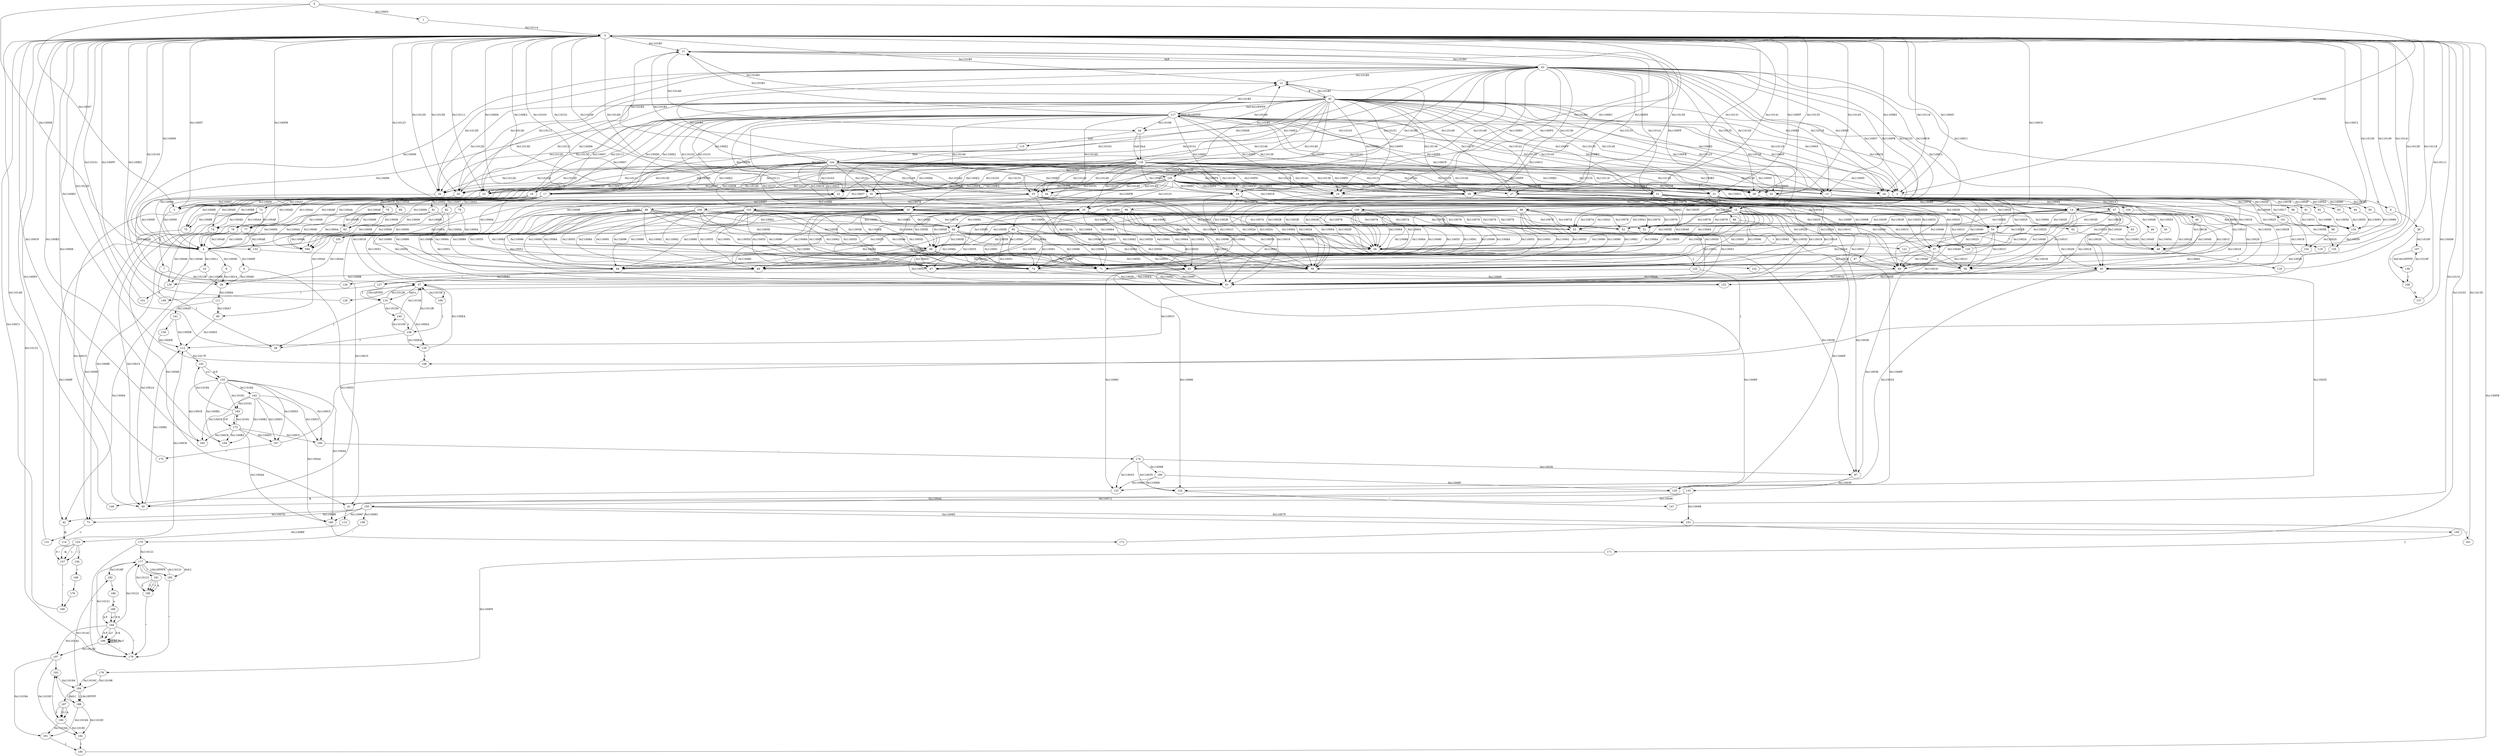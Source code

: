 digraph fa {
  state0 [label="0"];
  state0 -> state1 [label="0x110003"];
  state1 [label="1"];
  state1 -> state5 [label="0x110114"];
  state5 [label="5"];
  state5 -> state2 [label="0x110005"];
  state2 [label="2"];
  state2 -> state6 [label="%"];
  state6 [label="6"];
  state6 -> state36 [label="{"];
  state36 [label="36"];
  state36 -> state108 [label="}"];
  state108 [label="108"];
  state108 -> state137 [label="%"];
  state137 [label="137"];
  state137 -> state5 [label="0x110111"];
  state36 -> state107 [label="0x11010F"];
  state107 [label="107"];
  state107 -> state136 [label="0x0-0x10FFFF"];
  state136 [label="136"];
  state136 -> state108 [label="}"];
  state136 -> state107 [label="0x11010F"];
  state5 -> state3 [label="0x110007"];
  state3 [label="3"];
  state3 -> state7 [label="{"];
  state7 [label="7"];
  state7 -> state38 [label="}"];
  state38 [label="38"];
  state38 -> state5 [label="0x11012D"];
  state7 -> state37 [label="0x11012B"];
  state37 [label="37"];
  state37 -> state110 [label="0x0-z"];
  state110 [label="110"];
  state110 -> state38 [label="}"];
  state110 -> state139 [label="0x1100EA"];
  state139 [label="139"];
  state139 -> state148 [label="}"];
  state148 [label="148"];
  state148 -> state5 [label="0x1100EC"];
  state139 -> state37 [label="0x1100EA"];
  state110 -> state37 [label="0x11012B"];
  state110 -> state140 [label="0x110156"];
  state140 [label="140"];
  state140 -> state138 [label="}"];
  state138 [label="138"];
  state138 -> state38 [label="}"];
  state138 -> state139 [label="0x1100EA"];
  state138 -> state37 [label="0x11012B"];
  state138 -> state140 [label="0x110156"];
  state140 -> state37 [label="0x110156"];
  state37 -> state109 [label="{"];
  state109 [label="109"];
  state109 -> state138 [label="}"];
  state109 -> state37 [label="0x110156"];
  state37 -> state110 [label="{"];
  state37 -> state110 [label="|-0x10FFFF"];
  state5 -> state4 [label="0x110009"];
  state4 [label="4"];
  state4 -> state8 [label="0x11000D"];
  state8 [label="8"];
  state8 -> state39 [label="0x110014"];
  state39 [label="39"];
  state39 -> state111 [label="0x11009A"];
  state111 [label="111"];
  state111 -> state141 [label="0x1100A3"];
  state141 [label="141"];
  state141 -> state154 [label="_"];
  state154 [label="154"];
  state154 -> state112 [label="0x1100DE"];
  state112 [label="112"];
  state112 -> state142 [label="0x11017F"];
  state142 [label="142"];
  state142 -> state155 [label="A-Z"];
  state155 [label="155"];
  state155 -> state160 [label="0x1100A4"];
  state160 [label="160"];
  state160 -> state172 [label="."];
  state172 [label="172"];
  state172 -> state5 [label="0x110103"];
  state155 -> state164 [label="0x1100B2"];
  state164 [label="164"];
  state164 -> state5 [label="0x1100B3"];
  state155 -> state165 [label="0x1100C8"];
  state165 [label="165"];
  state165 -> state5 [label="0x1100C9"];
  state155 -> state166 [label="0x1100CC"];
  state166 [label="166"];
  state166 -> state174 [label=":"];
  state174 [label="174"];
  state174 -> state123 [label="0x110033"];
  state123 [label="123"];
  state123 -> state146 [label="&"];
  state146 [label="146"];
  state146 -> state5 [label="0x1100F0"];
  state174 -> state124 [label="0x110035"];
  state124 [label="124"];
  state124 -> state147 [label="!"];
  state147 [label="147"];
  state147 -> state5 [label="0x110131"];
  state174 -> state87 [label="0x110036"];
  state87 [label="87"];
  state87 -> state133 [label="0x110039"];
  state133 [label="133"];
  state133 -> state40 [label="0x110044"];
  state40 [label="40"];
  state40 -> state112 [label="0x1100B2"];
  state133 -> state41 [label="0x110046"];
  state41 [label="41"];
  state41 -> state113 [label="'"];
  state113 [label="113"];
  state113 -> state143 [label="0x1100BF"];
  state143 [label="143"];
  state143 -> state157 [label=" -&"];
  state157 [label="157"];
  state157 -> state169 [label="'"];
  state169 [label="169"];
  state169 -> state5 [label="0x1100C1"];
  state143 -> state157 [label="(-."];
  state143 -> state156 [label="/"];
  state156 [label="156"];
  state156 -> state168 [label="/"];
  state168 [label="168"];
  state168 -> state176 [label="'"];
  state176 [label="176"];
  state176 -> state169 [label="'"];
  state143 -> state157 [label="/"];
  state143 -> state157 [label="0-~"];
  state133 -> state153 [label="0x110048"];
  state153 [label="153"];
  state153 -> state161 [label="("];
  state161 [label="161"];
  state161 -> state5 [label="0x110135"];
  state174 -> state180 [label="0x110068"];
  state180 [label="180"];
  state180 -> state123 [label="0x11006C"];
  state180 -> state124 [label="0x11006E"];
  state180 -> state129 [label="0x11006F"];
  state129 [label="129"];
  state129 -> state150 [label="0x110072"];
  state150 [label="150"];
  state150 -> state42 [label="0x11007D"];
  state42 [label="42"];
  state42 -> state114 [label="@"];
  state114 [label="114"];
  state114 -> state112 [label="0x1100C8"];
  state150 -> state153 [label="0x11007F"];
  state150 -> state158 [label="0x110083"];
  state158 [label="158"];
  state158 -> state170 [label="\""];
  state170 [label="170"];
  state170 -> state178 [label="\""];
  state178 [label="178"];
  state178 -> state5 [label="0x110123"];
  state170 -> state177 [label="0x110121"];
  state177 [label="177"];
  state177 -> state183 [label="0x0-["];
  state183 [label="183"];
  state183 -> state178 [label="\""];
  state183 -> state177 [label="0x110121"];
  state177 -> state181 [label="\\"];
  state181 [label="181"];
  state181 -> state185 [label="\""];
  state185 [label="185"];
  state185 -> state178 [label="\""];
  state185 -> state177 [label="0x110121"];
  state181 -> state185 [label="\\"];
  state181 -> state185 [label="n"];
  state181 -> state185 [label="r"];
  state181 -> state185 [label="t"];
  state177 -> state183 [label="\\"];
  state177 -> state183 [label="]-0x10FFFF"];
  state177 -> state182 [label="0x11018F"];
  state182 [label="182"];
  state182 -> state186 [label="\\"];
  state186 [label="186"];
  state186 -> state189 [label="u"];
  state189 [label="189"];
  state189 -> state194 [label="0-9"];
  state194 [label="194"];
  state194 -> state178 [label="\""];
  state194 -> state196 [label="0-9"];
  state196 [label="196"];
  state196 -> state178 [label="\""];
  state196 -> state196 [label="0-9"];
  state196 -> state196 [label="A-F"];
  state196 -> state196 [label="a-f"];
  state196 -> state177 [label="0x110121"];
  state196 -> state197 [label="0x1101A2"];
  state197 [label="197"];
  state197 -> state193 [label="-"];
  state193 [label="193"];
  state193 -> state184 [label="0x11019A"];
  state184 [label="184"];
  state184 -> state188 [label="0x0-["];
  state188 [label="188"];
  state188 -> state193 [label="-"];
  state188 -> state191 [label="0x11019A"];
  state191 [label="191"];
  state191 -> state195 [label="]"];
  state195 [label="195"];
  state195 -> state5 [label="0x1100FB"];
  state188 -> state192 [label="0x11019C"];
  state192 [label="192"];
  state192 -> state195 [label="]"];
  state184 -> state187 [label="\\"];
  state187 [label="187"];
  state187 -> state190 [label="\\-]"];
  state190 [label="190"];
  state190 -> state193 [label="-"];
  state190 -> state191 [label="0x11019A"];
  state190 -> state192 [label="0x11019C"];
  state187 -> state190 [label="n"];
  state187 -> state190 [label="r"];
  state187 -> state190 [label="t"];
  state184 -> state188 [label="\\"];
  state184 -> state188 [label="]-0x10FFFF"];
  state184 -> state182 [label="0x1101A2"];
  state197 -> state191 [label="0x11019A"];
  state197 -> state192 [label="0x11019C"];
  state194 -> state196 [label="A-F"];
  state194 -> state196 [label="a-f"];
  state194 -> state177 [label="0x110121"];
  state194 -> state197 [label="0x1101A2"];
  state189 -> state194 [label="A-F"];
  state189 -> state194 [label="a-f"];
  state150 -> state159 [label="0x110085"];
  state159 [label="159"];
  state159 -> state171 [label="["];
  state171 [label="171"];
  state171 -> state179 [label="0x1100F9"];
  state179 [label="179"];
  state179 -> state184 [label="0x110198"];
  state179 -> state184 [label="0x11019C"];
  state150 -> state160 [label="0x110087"];
  state150 -> state73 [label="0x110089"];
  state73 [label="73"];
  state73 -> state131 [label="<"];
  state131 [label="131"];
  state131 -> state5 [label="0x11014D"];
  state155 -> state167 [label="0x1100D3"];
  state167 [label="167"];
  state167 -> state175 [label="?"];
  state175 [label="175"];
  state175 -> state5 [label="0x1100D6"];
  state167 -> state5 [label="0x1100D6"];
  state155 -> state163 [label="0x110181"];
  state163 [label="163"];
  state163 -> state173 [label="0-9"];
  state173 [label="173"];
  state173 -> state160 [label="0x1100A4"];
  state173 -> state164 [label="0x1100B2"];
  state173 -> state165 [label="0x1100C8"];
  state173 -> state166 [label="0x1100CC"];
  state173 -> state167 [label="0x1100D3"];
  state173 -> state163 [label="0x110181"];
  state163 -> state173 [label="_"];
  state163 -> state142 [label="0x110184"];
  state155 -> state162 [label="0x110184"];
  state162 [label="162"];
  state162 -> state160 [label="0x1100A4"];
  state162 -> state164 [label="0x1100B2"];
  state162 -> state165 [label="0x1100C8"];
  state162 -> state166 [label="0x1100CC"];
  state162 -> state167 [label="0x1100D3"];
  state162 -> state163 [label="0x110181"];
  state142 -> state155 [label="a-z"];
  state141 -> state112 [label="0x1100DE"];
  state111 -> state90 [label="0x1100A7"];
  state90 [label="90"];
  state90 -> state112 [label="0x1100D3"];
  state8 -> state40 [label="0x11001A"];
  state4 -> state9 [label="0x11000F"];
  state9 [label="9"];
  state9 -> state39 [label="0x11004D"];
  state9 -> state41 [label="0x110053"];
  state4 -> state10 [label="0x110011"];
  state10 [label="10"];
  state10 -> state39 [label="0x11008E"];
  state10 -> state42 [label="0x110094"];
  state5 -> state13 [label="0x1100B3"];
  state13 [label="13"];
  state13 -> state48 [label="0x110016"];
  state48 [label="48"];
  state48 -> state118 [label="="];
  state118 [label="118"];
  state118 -> state5 [label="0x110118"];
  state13 -> state46 [label="0x11001A"];
  state46 [label="46"];
  state46 -> state48 [label="0x11001B"];
  state13 -> state47 [label="0x110044"];
  state47 [label="47"];
  state47 -> state61 [label="0x110018"];
  state61 [label="61"];
  state61 -> state128 [label=";"];
  state128 [label="128"];
  state128 -> state5 [label="0x1100E2"];
  state47 -> state59 [label="0x11001C"];
  state59 [label="59"];
  state59 -> state61 [label="0x11001D"];
  state47 -> state58 [label="0x110024"];
  state58 [label="58"];
  state58 -> state126 [label="/"];
  state126 [label="126"];
  state126 -> state5 [label="0x110145"];
  state47 -> state57 [label="0x110025"];
  state57 [label="57"];
  state57 -> state61 [label="0x110018"];
  state57 -> state59 [label="0x11001C"];
  state57 -> state58 [label="0x110024"];
  state57 -> state60 [label="0x110049"];
  state60 [label="60"];
  state60 -> state127 [label="0x11004A"];
  state127 [label="127"];
  state127 -> state149 [label=")"];
  state149 [label="149"];
  state149 -> state5 [label="0x1100FF"];
  state47 -> state54 [label="0x110029"];
  state54 [label="54"];
  state54 -> state61 [label="0x110018"];
  state54 -> state59 [label="0x11001C"];
  state54 -> state58 [label="0x110024"];
  state54 -> state57 [label="0x110025"];
  state54 -> state55 [label="0x110029"];
  state55 [label="55"];
  state55 -> state122 [label="0x11002F"];
  state122 [label="122"];
  state122 -> state112 [label="0x1100CC"];
  state55 -> state123 [label="0x110033"];
  state55 -> state124 [label="0x110035"];
  state55 -> state87 [label="0x110036"];
  state54 -> state56 [label="0x11002B"];
  state56 [label="56"];
  state56 -> state125 [label="{"];
  state125 [label="125"];
  state125 -> state148 [label="}"];
  state125 -> state37 [label="0x1100EA"];
  state54 -> state60 [label="0x110049"];
  state47 -> state55 [label="0x110029"];
  state47 -> state56 [label="0x11002B"];
  state47 -> state51 [label="0x11003D"];
  state51 [label="51"];
  state51 -> state119 [label="?"];
  state119 [label="119"];
  state119 -> state5 [label="0x110141"];
  state47 -> state52 [label="0x11003F"];
  state52 [label="52"];
  state52 -> state120 [label="*"];
  state120 [label="120"];
  state120 -> state5 [label="0x110149"];
  state47 -> state53 [label="0x110041"];
  state53 [label="53"];
  state53 -> state121 [label="+"];
  state121 [label="121"];
  state121 -> state5 [label="0x110139"];
  state47 -> state60 [label="0x110049"];
  state5 -> state14 [label="0x1100C1"];
  state14 [label="14"];
  state14 -> state61 [label="0x110018"];
  state14 -> state59 [label="0x11001C"];
  state14 -> state58 [label="0x110024"];
  state14 -> state57 [label="0x110025"];
  state14 -> state54 [label="0x110029"];
  state14 -> state55 [label="0x110029"];
  state14 -> state56 [label="0x11002B"];
  state14 -> state51 [label="0x11003D"];
  state14 -> state52 [label="0x11003F"];
  state14 -> state53 [label="0x110041"];
  state14 -> state60 [label="0x110049"];
  state14 -> state49 [label="0x11004E"];
  state49 [label="49"];
  state49 -> state48 [label="0x11004F"];
  state14 -> state50 [label="0x110053"];
  state50 [label="50"];
  state50 -> state48 [label="0x110054"];
  state5 -> state15 [label="0x1100C9"];
  state15 [label="15"];
  state15 -> state61 [label="0x110051"];
  state15 -> state67 [label="0x110055"];
  state67 [label="67"];
  state67 -> state61 [label="0x110056"];
  state15 -> state58 [label="0x11005D"];
  state15 -> state66 [label="0x11005E"];
  state66 [label="66"];
  state66 -> state61 [label="0x110051"];
  state66 -> state67 [label="0x110055"];
  state66 -> state58 [label="0x11005D"];
  state66 -> state68 [label="0x110080"];
  state68 [label="68"];
  state68 -> state127 [label="0x110081"];
  state66 -> state69 [label="0x11008A"];
  state69 [label="69"];
  state69 -> state130 [label="0x11008B"];
  state130 [label="130"];
  state130 -> state151 [label=">"];
  state151 [label="151"];
  state151 -> state5 [label="0x110151"];
  state66 -> state70 [label="0x110091"];
  state70 [label="70"];
  state70 -> state61 [label="0x110092"];
  state66 -> state71 [label="0x110096"];
  state71 [label="71"];
  state71 -> state61 [label="0x110097"];
  state15 -> state64 [label="0x110062"];
  state64 [label="64"];
  state64 -> state61 [label="0x110051"];
  state64 -> state67 [label="0x110055"];
  state64 -> state58 [label="0x11005D"];
  state64 -> state66 [label="0x11005E"];
  state64 -> state65 [label="0x110062"];
  state65 [label="65"];
  state65 -> state122 [label="0x110068"];
  state65 -> state123 [label="0x11006C"];
  state65 -> state124 [label="0x11006E"];
  state65 -> state129 [label="0x11006F"];
  state64 -> state56 [label="0x110064"];
  state64 -> state68 [label="0x110080"];
  state64 -> state69 [label="0x11008A"];
  state64 -> state70 [label="0x110091"];
  state64 -> state71 [label="0x110096"];
  state15 -> state65 [label="0x110062"];
  state15 -> state56 [label="0x110064"];
  state15 -> state51 [label="0x110076"];
  state15 -> state52 [label="0x110078"];
  state15 -> state53 [label="0x11007A"];
  state15 -> state68 [label="0x110080"];
  state15 -> state69 [label="0x11008A"];
  state15 -> state62 [label="0x11008F"];
  state62 [label="62"];
  state62 -> state48 [label="0x110090"];
  state15 -> state70 [label="0x110091"];
  state15 -> state63 [label="0x110094"];
  state63 [label="63"];
  state63 -> state48 [label="0x110095"];
  state15 -> state71 [label="0x110096"];
  state5 -> state16 [label="0x1100D6"];
  state16 [label="16"];
  state16 -> state40 [label="0x110015"];
  state16 -> state74 [label="0x11004D"];
  state74 [label="74"];
  state74 -> state41 [label="0x11004E"];
  state16 -> state75 [label="0x11008E"];
  state75 [label="75"];
  state75 -> state42 [label="0x11008F"];
  state16 -> state73 [label="0x11009E"];
  state16 -> state72 [label="0x1100A7"];
  state72 [label="72"];
  state72 -> state40 [label="0x110015"];
  state72 -> state74 [label="0x11004D"];
  state72 -> state75 [label="0x11008E"];
  state72 -> state73 [label="0x11009E"];
  state72 -> state76 [label="0x1100AA"];
  state76 [label="76"];
  state76 -> state130 [label="0x1100A0"];
  state76 -> state132 [label="0x1100AE"];
  state132 [label="132"];
  state132 -> state152 [label=","];
  state152 [label="152"];
  state152 -> state5 [label="0x11013D"];
  state72 -> state77 [label="0x1100AF"];
  state77 [label="77"];
  state77 -> state130 [label="0x1100A0"];
  state77 -> state132 [label="0x1100AE"];
  state16 -> state76 [label="0x1100AA"];
  state16 -> state77 [label="0x1100AF"];
  state5 -> state17 [label="0x1100E2"];
  state17 [label="17"];
  state17 -> state83 [label="0x110009"];
  state83 [label="83"];
  state83 -> state4 [label="0x110009"];
  state83 -> state84 [label="0x11000A"];
  state84 [label="V84"];
  state17 -> state4 [label="0x110009"];
  state17 -> state84 [label="0x11000A"];
  state17 -> state78 [label="0x11001D"];
  state78 [label="78"];
  state78 -> state83 [label="0x110009"];
  state78 -> state4 [label="0x110009"];
  state78 -> state84 [label="0x11000A"];
  state17 -> state79 [label="0x110051"];
  state79 [label="79"];
  state79 -> state83 [label="0x110009"];
  state79 -> state4 [label="0x110009"];
  state79 -> state84 [label="0x11000A"];
  state17 -> state80 [label="0x110056"];
  state80 [label="80"];
  state80 -> state83 [label="0x110009"];
  state80 -> state4 [label="0x110009"];
  state80 -> state84 [label="0x11000A"];
  state17 -> state81 [label="0x110092"];
  state81 [label="81"];
  state81 -> state83 [label="0x110009"];
  state81 -> state4 [label="0x110009"];
  state81 -> state84 [label="0x11000A"];
  state17 -> state82 [label="0x110097"];
  state82 [label="82"];
  state82 -> state83 [label="0x110009"];
  state82 -> state4 [label="0x110009"];
  state82 -> state84 [label="0x11000A"];
  state5 -> state18 [label="0x1100EC"];
  state18 [label="18"];
  state18 -> state61 [label="0x110018"];
  state18 -> state59 [label="0x11001C"];
  state18 -> state58 [label="0x110024"];
  state18 -> state57 [label="0x110025"];
  state18 -> state60 [label="0x110049"];
  state18 -> state85 [label="0x110064"];
  state85 [label="85"];
  state85 -> state61 [label="0x110051"];
  state85 -> state67 [label="0x110055"];
  state85 -> state58 [label="0x11005D"];
  state85 -> state66 [label="0x11005E"];
  state85 -> state68 [label="0x110080"];
  state85 -> state69 [label="0x11008A"];
  state85 -> state70 [label="0x110091"];
  state85 -> state71 [label="0x110096"];
  state5 -> state19 [label="0x1100F0"];
  state19 [label="19"];
  state19 -> state87 [label="0x110036"];
  state19 -> state86 [label="0x11006C"];
  state86 [label="86"];
  state86 -> state129 [label="0x11006F"];
  state5 -> state20 [label="0x1100FB"];
  state20 [label="20"];
  state20 -> state61 [label="0x110051"];
  state20 -> state67 [label="0x110055"];
  state20 -> state58 [label="0x11005D"];
  state20 -> state66 [label="0x11005E"];
  state20 -> state64 [label="0x110062"];
  state20 -> state65 [label="0x110062"];
  state20 -> state56 [label="0x110064"];
  state20 -> state51 [label="0x110076"];
  state20 -> state52 [label="0x110078"];
  state20 -> state53 [label="0x11007A"];
  state20 -> state68 [label="0x110080"];
  state20 -> state69 [label="0x11008A"];
  state20 -> state70 [label="0x110091"];
  state20 -> state71 [label="0x110096"];
  state5 -> state21 [label="0x1100FF"];
  state21 [label="21"];
  state21 -> state61 [label="0x110018"];
  state21 -> state59 [label="0x11001C"];
  state21 -> state58 [label="0x110024"];
  state21 -> state57 [label="0x110025"];
  state21 -> state54 [label="0x110029"];
  state21 -> state55 [label="0x110029"];
  state21 -> state56 [label="0x11002B"];
  state21 -> state51 [label="0x11003D"];
  state21 -> state52 [label="0x11003F"];
  state21 -> state53 [label="0x110041"];
  state21 -> state60 [label="0x110049"];
  state21 -> state88 [label="0x110081"];
  state88 [label="88"];
  state88 -> state61 [label="0x110051"];
  state88 -> state67 [label="0x110055"];
  state88 -> state58 [label="0x11005D"];
  state88 -> state66 [label="0x11005E"];
  state88 -> state64 [label="0x110062"];
  state88 -> state65 [label="0x110062"];
  state88 -> state56 [label="0x110064"];
  state88 -> state51 [label="0x110076"];
  state88 -> state52 [label="0x110078"];
  state88 -> state53 [label="0x11007A"];
  state88 -> state68 [label="0x110080"];
  state88 -> state69 [label="0x11008A"];
  state88 -> state70 [label="0x110091"];
  state88 -> state71 [label="0x110096"];
  state5 -> state22 [label="0x110103"];
  state22 [label="22"];
  state22 -> state89 [label="0x110087"];
  state89 [label="89"];
  state89 -> state61 [label="0x110051"];
  state89 -> state67 [label="0x110055"];
  state89 -> state58 [label="0x11005D"];
  state89 -> state66 [label="0x11005E"];
  state89 -> state64 [label="0x110062"];
  state89 -> state65 [label="0x110062"];
  state89 -> state56 [label="0x110064"];
  state89 -> state51 [label="0x110076"];
  state89 -> state52 [label="0x110078"];
  state89 -> state53 [label="0x11007A"];
  state89 -> state68 [label="0x110080"];
  state89 -> state69 [label="0x11008A"];
  state89 -> state70 [label="0x110091"];
  state89 -> state71 [label="0x110096"];
  state22 -> state90 [label="0x1100A5"];
  state5 -> state23 [label="0x110111"];
  state23 [label="23"];
  state23 -> state3 [label="0x110007"];
  state23 -> state4 [label="0x110009"];
  state5 -> state24 [label="0x110118"];
  state24 [label="24"];
  state24 -> state96 [label="0x110017"];
  state96 [label="96"];
  state96 -> state102 [label="0x110020"];
  state102 [label="102"];
  state102 -> state55 [label="0x110029"];
  state24 -> state91 [label="0x11001B"];
  state91 [label="91"];
  state91 -> state96 [label="0x11001C"];
  state24 -> state92 [label="0x11004F"];
  state92 [label="92"];
  state92 -> state134 [label="0x110050"];
  state134 [label="134"];
  state134 -> state135 [label="0x110059"];
  state135 [label="135"];
  state135 -> state65 [label="0x110062"];
  state24 -> state93 [label="0x110054"];
  state93 [label="93"];
  state93 -> state134 [label="0x110055"];
  state24 -> state94 [label="0x110090"];
  state94 [label="94"];
  state94 -> state134 [label="0x110091"];
  state24 -> state95 [label="0x110095"];
  state95 [label="95"];
  state95 -> state134 [label="0x110096"];
  state5 -> state25 [label="0x110123"];
  state25 [label="25"];
  state25 -> state61 [label="0x110051"];
  state25 -> state67 [label="0x110055"];
  state25 -> state58 [label="0x11005D"];
  state25 -> state66 [label="0x11005E"];
  state25 -> state64 [label="0x110062"];
  state25 -> state65 [label="0x110062"];
  state25 -> state56 [label="0x110064"];
  state25 -> state51 [label="0x110076"];
  state25 -> state52 [label="0x110078"];
  state25 -> state53 [label="0x11007A"];
  state25 -> state68 [label="0x110080"];
  state25 -> state69 [label="0x11008A"];
  state25 -> state70 [label="0x110091"];
  state25 -> state71 [label="0x110096"];
  state5 -> state26 [label="0x11012D"];
  state26 [label="26"];
  state26 -> state4 [label="0x110009"];
  state5 -> state27 [label="0x110131"];
  state27 [label="27"];
  state27 -> state87 [label="0x110036"];
  state27 -> state97 [label="0x11006E"];
  state97 [label="97"];
  state97 -> state129 [label="0x11006F"];
  state5 -> state28 [label="0x110135"];
  state28 [label="28"];
  state28 -> state96 [label="0x110049"];
  state28 -> state98 [label="0x11007F"];
  state98 [label="98"];
  state98 -> state134 [label="0x110080"];
  state5 -> state29 [label="0x110139"];
  state29 [label="29"];
  state29 -> state61 [label="0x110018"];
  state29 -> state59 [label="0x11001C"];
  state29 -> state58 [label="0x110024"];
  state29 -> state57 [label="0x110025"];
  state29 -> state54 [label="0x110029"];
  state29 -> state55 [label="0x110029"];
  state29 -> state56 [label="0x11002B"];
  state29 -> state60 [label="0x110049"];
  state29 -> state99 [label="0x11007A"];
  state99 [label="99"];
  state99 -> state61 [label="0x110051"];
  state99 -> state67 [label="0x110055"];
  state99 -> state58 [label="0x11005D"];
  state99 -> state66 [label="0x11005E"];
  state99 -> state64 [label="0x110062"];
  state99 -> state65 [label="0x110062"];
  state99 -> state56 [label="0x110064"];
  state99 -> state68 [label="0x110080"];
  state99 -> state69 [label="0x11008A"];
  state99 -> state70 [label="0x110091"];
  state99 -> state71 [label="0x110096"];
  state5 -> state30 [label="0x11013D"];
  state30 [label="30"];
  state30 -> state39 [label="0x1100AF"];
  state5 -> state31 [label="0x110141"];
  state31 [label="31"];
  state31 -> state61 [label="0x110018"];
  state31 -> state59 [label="0x11001C"];
  state31 -> state58 [label="0x110024"];
  state31 -> state57 [label="0x110025"];
  state31 -> state54 [label="0x110029"];
  state31 -> state55 [label="0x110029"];
  state31 -> state56 [label="0x11002B"];
  state31 -> state60 [label="0x110049"];
  state31 -> state100 [label="0x110076"];
  state100 [label="100"];
  state100 -> state61 [label="0x110051"];
  state100 -> state67 [label="0x110055"];
  state100 -> state58 [label="0x11005D"];
  state100 -> state66 [label="0x11005E"];
  state100 -> state64 [label="0x110062"];
  state100 -> state65 [label="0x110062"];
  state100 -> state56 [label="0x110064"];
  state100 -> state68 [label="0x110080"];
  state100 -> state69 [label="0x11008A"];
  state100 -> state70 [label="0x110091"];
  state100 -> state71 [label="0x110096"];
  state5 -> state32 [label="0x110145"];
  state32 [label="32"];
  state32 -> state102 [label="0x110025"];
  state32 -> state101 [label="0x11005D"];
  state101 [label="101"];
  state101 -> state135 [label="0x11005E"];
  state5 -> state33 [label="0x110149"];
  state33 [label="33"];
  state33 -> state61 [label="0x110018"];
  state33 -> state59 [label="0x11001C"];
  state33 -> state58 [label="0x110024"];
  state33 -> state57 [label="0x110025"];
  state33 -> state54 [label="0x110029"];
  state33 -> state55 [label="0x110029"];
  state33 -> state56 [label="0x11002B"];
  state33 -> state60 [label="0x110049"];
  state33 -> state103 [label="0x110078"];
  state103 [label="103"];
  state103 -> state61 [label="0x110051"];
  state103 -> state67 [label="0x110055"];
  state103 -> state58 [label="0x11005D"];
  state103 -> state66 [label="0x11005E"];
  state103 -> state64 [label="0x110062"];
  state103 -> state65 [label="0x110062"];
  state103 -> state56 [label="0x110064"];
  state103 -> state68 [label="0x110080"];
  state103 -> state69 [label="0x11008A"];
  state103 -> state70 [label="0x110091"];
  state103 -> state71 [label="0x110096"];
  state5 -> state34 [label="0x11014D"];
  state34 [label="34"];
  state34 -> state104 [label="0x110089"];
  state104 [label="104"];
  state104 -> state134 [label="0x11008A"];
  state34 -> state105 [label="0x11009F"];
  state105 [label="105"];
  state105 -> state39 [label="0x1100AA"];
  state5 -> state35 [label="0x110151"];
  state35 [label="35"];
  state35 -> state40 [label="0x110015"];
  state35 -> state74 [label="0x11004D"];
  state35 -> state106 [label="0x11008B"];
  state106 [label="106"];
  state106 -> state61 [label="0x110051"];
  state106 -> state67 [label="0x110055"];
  state106 -> state58 [label="0x11005D"];
  state106 -> state66 [label="0x11005E"];
  state106 -> state64 [label="0x110062"];
  state106 -> state65 [label="0x110062"];
  state106 -> state56 [label="0x110064"];
  state106 -> state51 [label="0x110076"];
  state106 -> state52 [label="0x110078"];
  state106 -> state53 [label="0x11007A"];
  state106 -> state68 [label="0x110080"];
  state106 -> state69 [label="0x11008A"];
  state106 -> state70 [label="0x110091"];
  state106 -> state71 [label="0x110096"];
  state35 -> state75 [label="0x11008E"];
  state35 -> state76 [label="0x1100AA"];
  state35 -> state77 [label="0x1100AF"];
  state5 -> state11 [label="0x1101B3"];
  state11 [label="11"];
  state11 -> state43 [label="0x9"];
  state43 [label="43"];
  state43 -> state2 [label="0x110005"];
  state43 -> state3 [label="0x110007"];
  state43 -> state4 [label="0x110009"];
  state43 -> state13 [label="0x1100B3"];
  state43 -> state14 [label="0x1100C1"];
  state43 -> state15 [label="0x1100C9"];
  state43 -> state16 [label="0x1100D6"];
  state43 -> state17 [label="0x1100E2"];
  state43 -> state18 [label="0x1100EC"];
  state43 -> state19 [label="0x1100F0"];
  state43 -> state20 [label="0x1100FB"];
  state43 -> state21 [label="0x1100FF"];
  state43 -> state22 [label="0x110103"];
  state43 -> state23 [label="0x110111"];
  state43 -> state24 [label="0x110118"];
  state43 -> state25 [label="0x110123"];
  state43 -> state26 [label="0x11012D"];
  state43 -> state27 [label="0x110131"];
  state43 -> state28 [label="0x110135"];
  state43 -> state29 [label="0x110139"];
  state43 -> state30 [label="0x11013D"];
  state43 -> state31 [label="0x110141"];
  state43 -> state32 [label="0x110145"];
  state43 -> state33 [label="0x110149"];
  state43 -> state34 [label="0x11014D"];
  state43 -> state35 [label="0x110151"];
  state43 -> state11 [label="0x1101B3"];
  state43 -> state12 [label="0x1101B5"];
  state12 [label="12"];
  state12 -> state45 [label="#"];
  state45 [label="45"];
  state45 -> state117 [label="0x0-0x10FFFF"];
  state117 [label="117"];
  state117 -> state117 [label="0x0-0x10FFFF"];
  state117 -> state2 [label="0x110005"];
  state117 -> state3 [label="0x110007"];
  state117 -> state4 [label="0x110009"];
  state117 -> state13 [label="0x1100B3"];
  state117 -> state14 [label="0x1100C1"];
  state117 -> state15 [label="0x1100C9"];
  state117 -> state16 [label="0x1100D6"];
  state117 -> state17 [label="0x1100E2"];
  state117 -> state18 [label="0x1100EC"];
  state117 -> state19 [label="0x1100F0"];
  state117 -> state20 [label="0x1100FB"];
  state117 -> state21 [label="0x1100FF"];
  state117 -> state22 [label="0x110103"];
  state117 -> state23 [label="0x110111"];
  state117 -> state24 [label="0x110118"];
  state117 -> state25 [label="0x110123"];
  state117 -> state26 [label="0x11012D"];
  state117 -> state27 [label="0x110131"];
  state117 -> state28 [label="0x110135"];
  state117 -> state29 [label="0x110139"];
  state117 -> state30 [label="0x11013D"];
  state117 -> state31 [label="0x110141"];
  state117 -> state32 [label="0x110145"];
  state117 -> state33 [label="0x110149"];
  state117 -> state34 [label="0x11014D"];
  state117 -> state35 [label="0x110151"];
  state117 -> state44 [label="0x110166"];
  state44 [label="44"];
  state44 -> state116 [label="0xA"];
  state116 [label="116"];
  state116 -> state2 [label="0x110005"];
  state116 -> state3 [label="0x110007"];
  state116 -> state4 [label="0x110009"];
  state116 -> state13 [label="0x1100B3"];
  state116 -> state14 [label="0x1100C1"];
  state116 -> state15 [label="0x1100C9"];
  state116 -> state16 [label="0x1100D6"];
  state116 -> state17 [label="0x1100E2"];
  state116 -> state18 [label="0x1100EC"];
  state116 -> state19 [label="0x1100F0"];
  state116 -> state20 [label="0x1100FB"];
  state116 -> state21 [label="0x1100FF"];
  state116 -> state22 [label="0x110103"];
  state116 -> state23 [label="0x110111"];
  state116 -> state24 [label="0x110118"];
  state116 -> state25 [label="0x110123"];
  state116 -> state26 [label="0x11012D"];
  state116 -> state27 [label="0x110131"];
  state116 -> state28 [label="0x110135"];
  state116 -> state29 [label="0x110139"];
  state116 -> state30 [label="0x11013D"];
  state116 -> state31 [label="0x110141"];
  state116 -> state32 [label="0x110145"];
  state116 -> state33 [label="0x110149"];
  state116 -> state34 [label="0x11014D"];
  state116 -> state35 [label="0x110151"];
  state116 -> state145 [label="0x110166"];
  state145 [label="145"];
  state145 -> state2 [label="0x110005"];
  state145 -> state3 [label="0x110007"];
  state145 -> state4 [label="0x110009"];
  state145 -> state13 [label="0x1100B3"];
  state145 -> state14 [label="0x1100C1"];
  state145 -> state15 [label="0x1100C9"];
  state145 -> state16 [label="0x1100D6"];
  state145 -> state17 [label="0x1100E2"];
  state145 -> state18 [label="0x1100EC"];
  state145 -> state19 [label="0x1100F0"];
  state145 -> state20 [label="0x1100FB"];
  state145 -> state21 [label="0x1100FF"];
  state145 -> state22 [label="0x110103"];
  state145 -> state23 [label="0x110111"];
  state145 -> state24 [label="0x110118"];
  state145 -> state25 [label="0x110123"];
  state145 -> state26 [label="0x11012D"];
  state145 -> state27 [label="0x110131"];
  state145 -> state28 [label="0x110135"];
  state145 -> state29 [label="0x110139"];
  state145 -> state30 [label="0x11013D"];
  state145 -> state31 [label="0x110141"];
  state145 -> state32 [label="0x110145"];
  state145 -> state33 [label="0x110149"];
  state145 -> state34 [label="0x11014D"];
  state145 -> state35 [label="0x110151"];
  state145 -> state11 [label="0x1101B3"];
  state145 -> state12 [label="0x1101B5"];
  state116 -> state11 [label="0x1101B3"];
  state116 -> state12 [label="0x1101B5"];
  state44 -> state115 [label="0xD"];
  state115 [label="115"];
  state115 -> state144 [label="0xA"];
  state144 [label="144"];
  state144 -> state2 [label="0x110005"];
  state144 -> state3 [label="0x110007"];
  state144 -> state4 [label="0x110009"];
  state144 -> state13 [label="0x1100B3"];
  state144 -> state14 [label="0x1100C1"];
  state144 -> state15 [label="0x1100C9"];
  state144 -> state16 [label="0x1100D6"];
  state144 -> state17 [label="0x1100E2"];
  state144 -> state18 [label="0x1100EC"];
  state144 -> state19 [label="0x1100F0"];
  state144 -> state20 [label="0x1100FB"];
  state144 -> state21 [label="0x1100FF"];
  state144 -> state22 [label="0x110103"];
  state144 -> state23 [label="0x110111"];
  state144 -> state24 [label="0x110118"];
  state144 -> state25 [label="0x110123"];
  state144 -> state26 [label="0x11012D"];
  state144 -> state27 [label="0x110131"];
  state144 -> state28 [label="0x110135"];
  state144 -> state29 [label="0x110139"];
  state144 -> state30 [label="0x11013D"];
  state144 -> state31 [label="0x110141"];
  state144 -> state32 [label="0x110145"];
  state144 -> state33 [label="0x110149"];
  state144 -> state34 [label="0x11014D"];
  state144 -> state35 [label="0x110151"];
  state144 -> state145 [label="0x110166"];
  state144 -> state11 [label="0x1101B3"];
  state144 -> state12 [label="0x1101B5"];
  state44 -> state116 [label="0xD"];
  state117 -> state11 [label="0x1101B3"];
  state117 -> state12 [label="0x1101B5"];
  state45 -> state2 [label="0x110005"];
  state45 -> state3 [label="0x110007"];
  state45 -> state4 [label="0x110009"];
  state45 -> state13 [label="0x1100B3"];
  state45 -> state14 [label="0x1100C1"];
  state45 -> state15 [label="0x1100C9"];
  state45 -> state16 [label="0x1100D6"];
  state45 -> state17 [label="0x1100E2"];
  state45 -> state18 [label="0x1100EC"];
  state45 -> state19 [label="0x1100F0"];
  state45 -> state20 [label="0x1100FB"];
  state45 -> state21 [label="0x1100FF"];
  state45 -> state22 [label="0x110103"];
  state45 -> state23 [label="0x110111"];
  state45 -> state24 [label="0x110118"];
  state45 -> state25 [label="0x110123"];
  state45 -> state26 [label="0x11012D"];
  state45 -> state27 [label="0x110131"];
  state45 -> state28 [label="0x110135"];
  state45 -> state29 [label="0x110139"];
  state45 -> state30 [label="0x11013D"];
  state45 -> state31 [label="0x110141"];
  state45 -> state32 [label="0x110145"];
  state45 -> state33 [label="0x110149"];
  state45 -> state34 [label="0x11014D"];
  state45 -> state35 [label="0x110151"];
  state45 -> state44 [label="0x110166"];
  state45 -> state11 [label="0x1101B3"];
  state45 -> state12 [label="0x1101B5"];
  state11 -> state43 [label=" "];
  state11 -> state44 [label="0x1101AD"];
  state5 -> state12 [label="0x1101B5"];
  state0 -> state2 [label="0x110005"];
  state0 -> state3 [label="0x110007"];
  state0 -> state4 [label="0x110009"];
}
